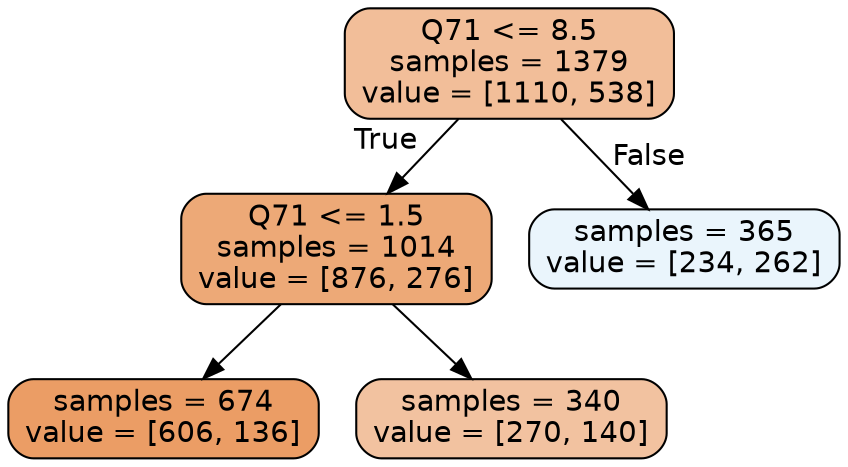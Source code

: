 digraph Tree {
node [shape=box, style="filled, rounded", color="black", fontname="helvetica"] ;
edge [fontname="helvetica"] ;
0 [label="Q71 <= 8.5\nsamples = 1379\nvalue = [1110, 538]", fillcolor="#f2be99"] ;
1 [label="Q71 <= 1.5\nsamples = 1014\nvalue = [876, 276]", fillcolor="#eda977"] ;
0 -> 1 [labeldistance=2.5, labelangle=45, headlabel="True"] ;
2 [label="samples = 674\nvalue = [606, 136]", fillcolor="#eb9d65"] ;
1 -> 2 ;
3 [label="samples = 340\nvalue = [270, 140]", fillcolor="#f2c2a0"] ;
1 -> 3 ;
4 [label="samples = 365\nvalue = [234, 262]", fillcolor="#eaf5fc"] ;
0 -> 4 [labeldistance=2.5, labelangle=-45, headlabel="False"] ;
}
